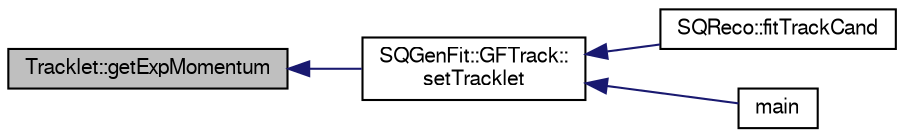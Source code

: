 digraph "Tracklet::getExpMomentum"
{
  bgcolor="transparent";
  edge [fontname="FreeSans",fontsize="10",labelfontname="FreeSans",labelfontsize="10"];
  node [fontname="FreeSans",fontsize="10",shape=record];
  rankdir="LR";
  Node1 [label="Tracklet::getExpMomentum",height=0.2,width=0.4,color="black", fillcolor="grey75", style="filled" fontcolor="black"];
  Node1 -> Node2 [dir="back",color="midnightblue",fontsize="10",style="solid",fontname="FreeSans"];
  Node2 [label="SQGenFit::GFTrack::\lsetTracklet",height=0.2,width=0.4,color="black",URL="$d2/d6b/classSQGenFit_1_1GFTrack.html#aa12a74dbecdfcb395e1e3b44859ce6b8"];
  Node2 -> Node3 [dir="back",color="midnightblue",fontsize="10",style="solid",fontname="FreeSans"];
  Node3 [label="SQReco::fitTrackCand",height=0.2,width=0.4,color="black",URL="$df/df2/classSQReco.html#a32bb088e7896b2ecdb5b9aa4df1f6a50"];
  Node2 -> Node4 [dir="back",color="midnightblue",fontsize="10",style="solid",fontname="FreeSans"];
  Node4 [label="main",height=0.2,width=0.4,color="black",URL="$db/d86/test__minimum_8cxx.html#a0ddf1224851353fc92bfbff6f499fa97"];
}
